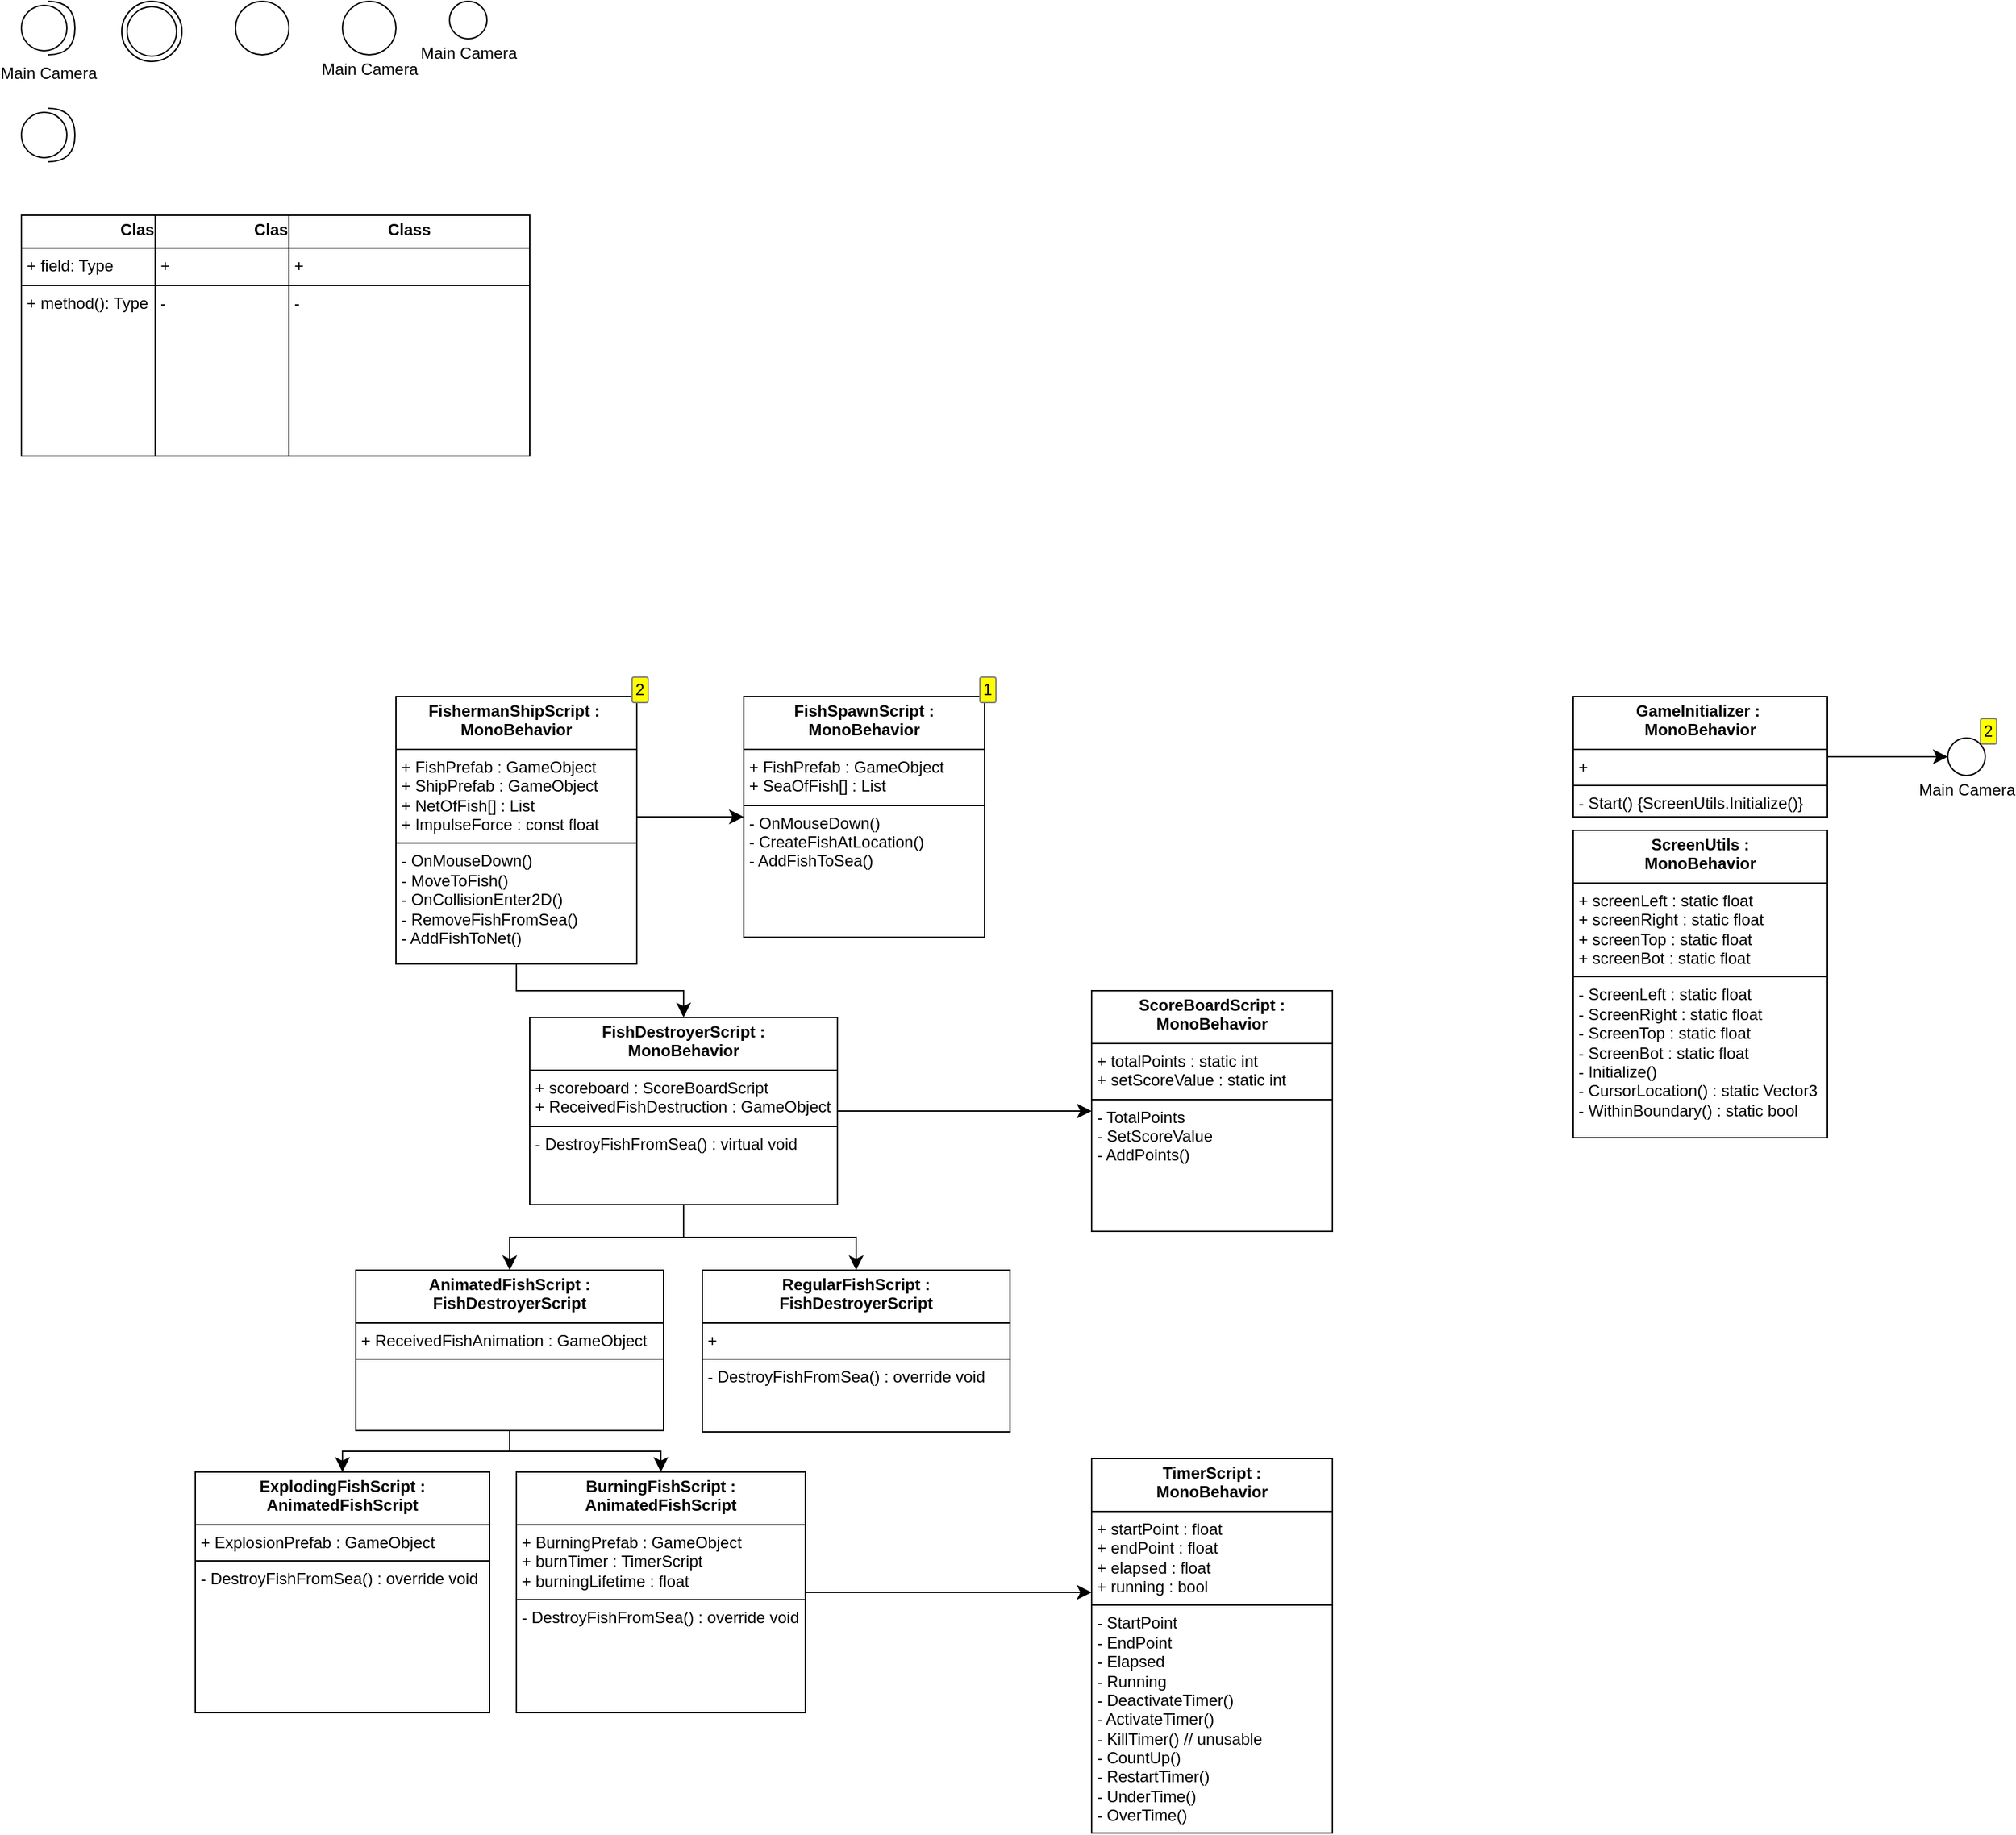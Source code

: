 <mxfile version="24.2.1" type="github" pages="2">
  <diagram id="C5RBs43oDa-KdzZeNtuy" name="Page-1">
    <mxGraphModel dx="1272" dy="1016" grid="1" gridSize="10" guides="1" tooltips="1" connect="1" arrows="1" fold="1" page="1" pageScale="1" pageWidth="827" pageHeight="1169" math="0" shadow="0">
      <root>
        <mxCell id="WIyWlLk6GJQsqaUBKTNV-0" />
        <mxCell id="WIyWlLk6GJQsqaUBKTNV-1" parent="WIyWlLk6GJQsqaUBKTNV-0" />
        <mxCell id="zj5DgvlPIWevBJ5u35A--26" value="" style="edgeStyle=elbowEdgeStyle;rounded=0;orthogonalLoop=1;jettySize=auto;elbow=vertical;html=1;strokeColor=default;align=center;verticalAlign=middle;fontFamily=Helvetica;fontSize=12;fontColor=default;labelBackgroundColor=default;startSize=8;endArrow=classic;endSize=8;" parent="WIyWlLk6GJQsqaUBKTNV-1" source="I8lv-Wd_FrDT5OXwbhbp-2" target="I8lv-Wd_FrDT5OXwbhbp-6" edge="1">
          <mxGeometry relative="1" as="geometry" />
        </mxCell>
        <mxCell id="zj5DgvlPIWevBJ5u35A--29" value="" style="edgeStyle=elbowEdgeStyle;rounded=0;orthogonalLoop=1;jettySize=auto;elbow=vertical;html=1;strokeColor=default;align=center;verticalAlign=middle;fontFamily=Helvetica;fontSize=12;fontColor=default;labelBackgroundColor=default;startSize=8;endArrow=classic;endSize=8;" parent="WIyWlLk6GJQsqaUBKTNV-1" source="I8lv-Wd_FrDT5OXwbhbp-2" target="I8lv-Wd_FrDT5OXwbhbp-7" edge="1">
          <mxGeometry relative="1" as="geometry" />
        </mxCell>
        <mxCell id="I8lv-Wd_FrDT5OXwbhbp-2" value="&lt;p style=&quot;margin:0px;margin-top:4px;text-align:center;&quot;&gt;&lt;b&gt;FishermanShipScript :&amp;nbsp;&lt;br&gt;&lt;/b&gt;&lt;b style=&quot;background-color: initial;&quot;&gt;MonoBehavior&lt;/b&gt;&lt;/p&gt;&lt;hr size=&quot;1&quot; style=&quot;border-style:solid;&quot;&gt;&lt;p style=&quot;margin:0px;margin-left:4px;&quot;&gt;&lt;span style=&quot;background-color: initial;&quot;&gt;+ FishPrefab : GameObject&lt;/span&gt;&lt;/p&gt;&lt;p style=&quot;margin:0px;margin-left:4px;&quot;&gt;&lt;span style=&quot;background-color: initial;&quot;&gt;+ ShipPrefab : GameObject&lt;/span&gt;&lt;/p&gt;&lt;p style=&quot;margin:0px;margin-left:4px;&quot;&gt;+ NetOfFish[] : List&lt;/p&gt;&lt;p style=&quot;margin:0px;margin-left:4px;&quot;&gt;+ ImpulseForce : const float&lt;/p&gt;&lt;hr size=&quot;1&quot; style=&quot;border-style:solid;&quot;&gt;&lt;p style=&quot;margin:0px;margin-left:4px;&quot;&gt;&lt;span style=&quot;background-color: initial;&quot;&gt;- OnMouseDown()&lt;/span&gt;&lt;/p&gt;&lt;p style=&quot;margin:0px;margin-left:4px;&quot;&gt;- MoveToFish()&lt;/p&gt;&lt;p style=&quot;margin:0px;margin-left:4px;&quot;&gt;- OnCollisionEnter2D()&amp;nbsp;&lt;/p&gt;&lt;p style=&quot;margin:0px;margin-left:4px;&quot;&gt;- RemoveFishFromSea()&lt;/p&gt;&lt;p style=&quot;margin:0px;margin-left:4px;&quot;&gt;- AddFishToNet()&lt;/p&gt;" style="verticalAlign=top;align=left;overflow=fill;html=1;whiteSpace=wrap;strokeColor=default;collapsible=1;enumerate=1;enumerateValue=2;" parent="WIyWlLk6GJQsqaUBKTNV-1" vertex="1">
          <mxGeometry x="320" y="560" width="180" height="200" as="geometry" />
        </mxCell>
        <mxCell id="I8lv-Wd_FrDT5OXwbhbp-6" value="&lt;p style=&quot;margin:0px;margin-top:4px;text-align:center;&quot;&gt;&lt;b&gt;FishSpawnScript :&lt;br&gt;MonoBehavior&lt;/b&gt;&lt;/p&gt;&lt;hr size=&quot;1&quot; style=&quot;border-style:solid;&quot;&gt;&lt;p style=&quot;margin:0px;margin-left:4px;&quot;&gt;&lt;span style=&quot;background-color: initial;&quot;&gt;+ FishPrefab : GameObject&lt;/span&gt;&lt;/p&gt;&lt;p style=&quot;margin:0px;margin-left:4px;&quot;&gt;+ SeaOfFish[] : List&lt;/p&gt;&lt;hr size=&quot;1&quot; style=&quot;border-style:solid;&quot;&gt;&lt;p style=&quot;margin:0px;margin-left:4px;&quot;&gt;&lt;span style=&quot;background-color: initial;&quot;&gt;- OnMouseDown()&lt;/span&gt;&lt;/p&gt;&lt;p style=&quot;margin:0px;margin-left:4px;&quot;&gt;- CreateFishAtLocation()&lt;/p&gt;&lt;p style=&quot;margin:0px;margin-left:4px;&quot;&gt;- AddFishToSea()&lt;/p&gt;" style="verticalAlign=top;align=left;overflow=fill;html=1;whiteSpace=wrap;imageAspect=1;allowArrows=1;collapsible=1;enumerate=1;" parent="WIyWlLk6GJQsqaUBKTNV-1" vertex="1">
          <mxGeometry x="580" y="560" width="180" height="180" as="geometry" />
        </mxCell>
        <mxCell id="zj5DgvlPIWevBJ5u35A--30" value="" style="edgeStyle=elbowEdgeStyle;rounded=0;orthogonalLoop=1;jettySize=auto;elbow=vertical;html=1;strokeColor=default;align=center;verticalAlign=middle;fontFamily=Helvetica;fontSize=12;fontColor=default;labelBackgroundColor=default;startSize=8;endArrow=classic;endSize=8;" parent="WIyWlLk6GJQsqaUBKTNV-1" source="I8lv-Wd_FrDT5OXwbhbp-7" target="I8lv-Wd_FrDT5OXwbhbp-13" edge="1">
          <mxGeometry relative="1" as="geometry" />
        </mxCell>
        <mxCell id="zj5DgvlPIWevBJ5u35A--34" value="" style="edgeStyle=elbowEdgeStyle;rounded=0;orthogonalLoop=1;jettySize=auto;elbow=vertical;html=1;strokeColor=default;align=center;verticalAlign=middle;fontFamily=Helvetica;fontSize=12;fontColor=default;labelBackgroundColor=default;startSize=8;endArrow=classic;endSize=8;" parent="WIyWlLk6GJQsqaUBKTNV-1" source="I8lv-Wd_FrDT5OXwbhbp-7" target="I8lv-Wd_FrDT5OXwbhbp-21" edge="1">
          <mxGeometry relative="1" as="geometry" />
        </mxCell>
        <mxCell id="zj5DgvlPIWevBJ5u35A--35" style="edgeStyle=elbowEdgeStyle;rounded=0;orthogonalLoop=1;jettySize=auto;elbow=vertical;html=1;strokeColor=default;align=center;verticalAlign=middle;fontFamily=Helvetica;fontSize=12;fontColor=default;labelBackgroundColor=default;startSize=8;endArrow=classic;endSize=8;" parent="WIyWlLk6GJQsqaUBKTNV-1" source="I8lv-Wd_FrDT5OXwbhbp-7" target="I8lv-Wd_FrDT5OXwbhbp-17" edge="1">
          <mxGeometry relative="1" as="geometry" />
        </mxCell>
        <mxCell id="I8lv-Wd_FrDT5OXwbhbp-7" value="&lt;p style=&quot;margin:0px;margin-top:4px;text-align:center;&quot;&gt;&lt;b&gt;FishDestroyerScript : &lt;br&gt;MonoBehavior&lt;/b&gt;&lt;/p&gt;&lt;hr size=&quot;1&quot; style=&quot;border-style:solid;&quot;&gt;&lt;p style=&quot;margin:0px;margin-left:4px;&quot;&gt;&lt;span style=&quot;background-color: initial;&quot;&gt;+ scoreboard : ScoreBoardScript&lt;/span&gt;&lt;br&gt;&lt;/p&gt;&lt;p style=&quot;margin:0px;margin-left:4px;&quot;&gt;+ ReceivedFishDestruction : GameObject&lt;/p&gt;&lt;hr size=&quot;1&quot; style=&quot;border-style:solid;&quot;&gt;&lt;p style=&quot;margin:0px;margin-left:4px;&quot;&gt;&lt;span style=&quot;background-color: initial;&quot;&gt;- DestroyFishFromSea() : virtual void&lt;/span&gt;&lt;br&gt;&lt;/p&gt;" style="verticalAlign=top;align=left;overflow=fill;html=1;whiteSpace=wrap;" parent="WIyWlLk6GJQsqaUBKTNV-1" vertex="1">
          <mxGeometry x="420" y="800" width="230" height="140" as="geometry" />
        </mxCell>
        <mxCell id="I8lv-Wd_FrDT5OXwbhbp-8" style="edgeStyle=none;curved=1;rounded=0;orthogonalLoop=1;jettySize=auto;html=1;exitX=0.25;exitY=0;exitDx=0;exitDy=0;fontSize=12;startSize=8;endSize=8;" parent="WIyWlLk6GJQsqaUBKTNV-1" source="I8lv-Wd_FrDT5OXwbhbp-6" target="I8lv-Wd_FrDT5OXwbhbp-6" edge="1">
          <mxGeometry relative="1" as="geometry" />
        </mxCell>
        <mxCell id="I8lv-Wd_FrDT5OXwbhbp-12" value="&lt;p style=&quot;margin:0px;margin-top:4px;text-align:center;&quot;&gt;&lt;b&gt;Class&lt;/b&gt;&lt;/p&gt;&lt;hr size=&quot;1&quot; style=&quot;border-style:solid;&quot;/&gt;&lt;p style=&quot;margin:0px;margin-left:4px;&quot;&gt;+ field: Type&lt;/p&gt;&lt;hr size=&quot;1&quot; style=&quot;border-style:solid;&quot;/&gt;&lt;p style=&quot;margin:0px;margin-left:4px;&quot;&gt;+ method(): Type&lt;/p&gt;" style="verticalAlign=top;align=left;overflow=fill;html=1;whiteSpace=wrap;" parent="WIyWlLk6GJQsqaUBKTNV-1" vertex="1">
          <mxGeometry x="40" y="200" width="180" height="180" as="geometry" />
        </mxCell>
        <mxCell id="I8lv-Wd_FrDT5OXwbhbp-13" value="&lt;p style=&quot;margin:0px;margin-top:4px;text-align:center;&quot;&gt;&lt;b&gt;ScoreBoardScript : &lt;br&gt;MonoBehavior&lt;/b&gt;&lt;/p&gt;&lt;hr size=&quot;1&quot; style=&quot;border-style:solid;&quot;&gt;&lt;p style=&quot;margin:0px;margin-left:4px;&quot;&gt;&lt;span style=&quot;background-color: initial;&quot;&gt;+ totalPoints : static int&lt;/span&gt;&lt;br&gt;&lt;/p&gt;&lt;p style=&quot;margin:0px;margin-left:4px;&quot;&gt;+ setScoreValue : static int&lt;/p&gt;&lt;hr size=&quot;1&quot; style=&quot;border-style:solid;&quot;&gt;&lt;p style=&quot;margin:0px;margin-left:4px;&quot;&gt;&lt;span style=&quot;background-color: initial;&quot;&gt;- TotalPoints&lt;/span&gt;&lt;br&gt;&lt;/p&gt;&lt;p style=&quot;margin:0px;margin-left:4px;&quot;&gt;- SetScoreValue&lt;/p&gt;&lt;p style=&quot;margin:0px;margin-left:4px;&quot;&gt;- AddPoints()&amp;nbsp;&lt;/p&gt;" style="verticalAlign=top;align=left;overflow=fill;html=1;whiteSpace=wrap;" parent="WIyWlLk6GJQsqaUBKTNV-1" vertex="1">
          <mxGeometry x="840" y="780" width="180" height="180" as="geometry" />
        </mxCell>
        <mxCell id="zj5DgvlPIWevBJ5u35A--36" value="" style="edgeStyle=elbowEdgeStyle;rounded=0;orthogonalLoop=1;jettySize=auto;elbow=vertical;html=1;strokeColor=default;align=center;verticalAlign=middle;fontFamily=Helvetica;fontSize=12;fontColor=default;labelBackgroundColor=default;startSize=8;endArrow=classic;endSize=8;" parent="WIyWlLk6GJQsqaUBKTNV-1" source="I8lv-Wd_FrDT5OXwbhbp-17" target="I8lv-Wd_FrDT5OXwbhbp-23" edge="1">
          <mxGeometry relative="1" as="geometry" />
        </mxCell>
        <mxCell id="zj5DgvlPIWevBJ5u35A--37" style="edgeStyle=elbowEdgeStyle;rounded=0;orthogonalLoop=1;jettySize=auto;elbow=vertical;html=1;strokeColor=default;align=center;verticalAlign=middle;fontFamily=Helvetica;fontSize=12;fontColor=default;labelBackgroundColor=default;startSize=8;endArrow=classic;endSize=8;" parent="WIyWlLk6GJQsqaUBKTNV-1" source="I8lv-Wd_FrDT5OXwbhbp-17" target="I8lv-Wd_FrDT5OXwbhbp-22" edge="1">
          <mxGeometry relative="1" as="geometry" />
        </mxCell>
        <mxCell id="I8lv-Wd_FrDT5OXwbhbp-17" value="&lt;p style=&quot;margin:0px;margin-top:4px;text-align:center;&quot;&gt;&lt;b&gt;AnimatedFishScript : &lt;br&gt;FishDestroyerScript&lt;/b&gt;&lt;/p&gt;&lt;hr size=&quot;1&quot; style=&quot;border-style:solid;&quot;&gt;&lt;p style=&quot;margin:0px;margin-left:4px;&quot;&gt;&lt;span style=&quot;background-color: initial;&quot;&gt;+ ReceivedFishAnimation : GameObject&lt;/span&gt;&lt;br&gt;&lt;/p&gt;&lt;hr size=&quot;1&quot; style=&quot;border-style:solid;&quot;&gt;&lt;p style=&quot;margin:0px;margin-left:4px;&quot;&gt;&lt;br&gt;&lt;/p&gt;" style="verticalAlign=top;align=left;overflow=fill;html=1;whiteSpace=wrap;" parent="WIyWlLk6GJQsqaUBKTNV-1" vertex="1">
          <mxGeometry x="290" y="989" width="230" height="120" as="geometry" />
        </mxCell>
        <mxCell id="I8lv-Wd_FrDT5OXwbhbp-21" value="&lt;p style=&quot;margin:0px;margin-top:4px;text-align:center;&quot;&gt;&lt;b&gt;RegularFishScript : &lt;br&gt;FishDestroyerScript&lt;/b&gt;&lt;/p&gt;&lt;hr size=&quot;1&quot; style=&quot;border-style:solid;&quot;&gt;&lt;p style=&quot;margin:0px;margin-left:4px;&quot;&gt;+&amp;nbsp;&lt;/p&gt;&lt;hr size=&quot;1&quot; style=&quot;border-style:solid;&quot;&gt;&lt;p style=&quot;margin:0px;margin-left:4px;&quot;&gt;- DestroyFishFromSea() : override void&lt;/p&gt;" style="verticalAlign=top;align=left;overflow=fill;html=1;whiteSpace=wrap;" parent="WIyWlLk6GJQsqaUBKTNV-1" vertex="1">
          <mxGeometry x="549" y="989" width="230" height="121" as="geometry" />
        </mxCell>
        <mxCell id="I8lv-Wd_FrDT5OXwbhbp-22" value="&lt;p style=&quot;margin:0px;margin-top:4px;text-align:center;&quot;&gt;&lt;b&gt;ExplodingFishScript : &lt;br&gt;AnimatedFishScript&lt;/b&gt;&lt;/p&gt;&lt;hr size=&quot;1&quot; style=&quot;border-style:solid;&quot;&gt;&lt;p style=&quot;margin:0px;margin-left:4px;&quot;&gt;+ ExplosionPrefab : GameObject&lt;/p&gt;&lt;hr size=&quot;1&quot; style=&quot;border-style:solid;&quot;&gt;&lt;p style=&quot;margin:0px;margin-left:4px;&quot;&gt;- DestroyFishFromSea() : override void&lt;/p&gt;" style="verticalAlign=top;align=left;overflow=fill;html=1;whiteSpace=wrap;" parent="WIyWlLk6GJQsqaUBKTNV-1" vertex="1">
          <mxGeometry x="170" y="1140" width="220" height="180" as="geometry" />
        </mxCell>
        <mxCell id="zj5DgvlPIWevBJ5u35A--32" value="" style="edgeStyle=elbowEdgeStyle;rounded=0;orthogonalLoop=1;jettySize=auto;elbow=vertical;html=1;strokeColor=default;align=center;verticalAlign=middle;fontFamily=Helvetica;fontSize=12;fontColor=default;labelBackgroundColor=default;startSize=8;endArrow=classic;endSize=8;" parent="WIyWlLk6GJQsqaUBKTNV-1" source="I8lv-Wd_FrDT5OXwbhbp-23" target="I8lv-Wd_FrDT5OXwbhbp-24" edge="1">
          <mxGeometry relative="1" as="geometry" />
        </mxCell>
        <mxCell id="I8lv-Wd_FrDT5OXwbhbp-23" value="&lt;p style=&quot;margin:0px;margin-top:4px;text-align:center;&quot;&gt;&lt;b&gt;BurningFishScript : &lt;br&gt;AnimatedFishScript&lt;/b&gt;&lt;/p&gt;&lt;hr size=&quot;1&quot; style=&quot;border-style:solid;&quot;&gt;&lt;p style=&quot;margin:0px;margin-left:4px;&quot;&gt;+ BurningPrefab : GameObject&lt;/p&gt;&lt;p style=&quot;margin:0px;margin-left:4px;&quot;&gt;+ burnTimer : TimerScript&lt;/p&gt;&lt;p style=&quot;margin:0px;margin-left:4px;&quot;&gt;+ burningLifetime : float&lt;/p&gt;&lt;hr size=&quot;1&quot; style=&quot;border-style:solid;&quot;&gt;&lt;p style=&quot;margin:0px;margin-left:4px;&quot;&gt;- DestroyFishFromSea() : override void&lt;/p&gt;" style="verticalAlign=top;align=left;overflow=fill;html=1;whiteSpace=wrap;" parent="WIyWlLk6GJQsqaUBKTNV-1" vertex="1">
          <mxGeometry x="410" y="1140" width="216" height="180" as="geometry" />
        </mxCell>
        <mxCell id="I8lv-Wd_FrDT5OXwbhbp-24" value="&lt;p style=&quot;margin:0px;margin-top:4px;text-align:center;&quot;&gt;&lt;b&gt;TimerScript : &lt;br&gt;MonoBehavior&lt;/b&gt;&lt;/p&gt;&lt;hr size=&quot;1&quot; style=&quot;border-style:solid;&quot;&gt;&lt;p style=&quot;margin:0px;margin-left:4px;&quot;&gt;+ startPoint : float&lt;/p&gt;&lt;p style=&quot;margin:0px;margin-left:4px;&quot;&gt;+ endPoint : float&lt;/p&gt;&lt;p style=&quot;margin:0px;margin-left:4px;&quot;&gt;+ elapsed : float&lt;/p&gt;&lt;p style=&quot;margin:0px;margin-left:4px;&quot;&gt;+ running : bool&lt;/p&gt;&lt;hr size=&quot;1&quot; style=&quot;border-style:solid;&quot;&gt;&lt;p style=&quot;margin:0px;margin-left:4px;&quot;&gt;- StartPoint&lt;/p&gt;&lt;p style=&quot;margin:0px;margin-left:4px;&quot;&gt;- EndPoint&lt;/p&gt;&lt;p style=&quot;margin:0px;margin-left:4px;&quot;&gt;- Elapsed&lt;/p&gt;&lt;p style=&quot;margin:0px;margin-left:4px;&quot;&gt;- Running&lt;/p&gt;&lt;p style=&quot;margin:0px;margin-left:4px;&quot;&gt;- DeactivateTimer()&lt;/p&gt;&lt;p style=&quot;margin:0px;margin-left:4px;&quot;&gt;- ActivateTimer()&lt;/p&gt;&lt;p style=&quot;margin:0px;margin-left:4px;&quot;&gt;- KillTimer() // unusable&lt;/p&gt;&lt;p style=&quot;margin:0px;margin-left:4px;&quot;&gt;- CountUp()&lt;/p&gt;&lt;p style=&quot;margin:0px;margin-left:4px;&quot;&gt;- RestartTimer()&lt;/p&gt;&lt;p style=&quot;margin:0px;margin-left:4px;&quot;&gt;- UnderTime()&lt;/p&gt;&lt;p style=&quot;margin:0px;margin-left:4px;&quot;&gt;- OverTime()&lt;/p&gt;" style="verticalAlign=top;align=left;overflow=fill;html=1;whiteSpace=wrap;" parent="WIyWlLk6GJQsqaUBKTNV-1" vertex="1">
          <mxGeometry x="840" y="1130" width="180" height="280" as="geometry" />
        </mxCell>
        <mxCell id="udu61_19KQdqJCqH36GK-27" value="" style="rounded=0;orthogonalLoop=1;jettySize=auto;html=1;fontFamily=Helvetica;fontSize=12;fontColor=default;labelBorderColor=none;labelBackgroundColor=none;startSize=8;endSize=8;orthogonal=0;edgeStyle=elbowEdgeStyle;elbow=vertical;" edge="1" parent="WIyWlLk6GJQsqaUBKTNV-1" source="1zb-dOCVbGjteGw6By8I-0" target="udu61_19KQdqJCqH36GK-26">
          <mxGeometry relative="1" as="geometry" />
        </mxCell>
        <mxCell id="1zb-dOCVbGjteGw6By8I-0" value="&lt;p style=&quot;margin:0px;margin-top:4px;text-align:center;&quot;&gt;&lt;b&gt;GameInitializer :&amp;nbsp;&lt;br&gt;MonoBehavior&lt;/b&gt;&lt;/p&gt;&lt;hr size=&quot;1&quot; style=&quot;border-style:solid;&quot;&gt;&lt;p style=&quot;margin:0px;margin-left:4px;&quot;&gt;+&amp;nbsp;&lt;/p&gt;&lt;hr size=&quot;1&quot; style=&quot;border-style:solid;&quot;&gt;&lt;p style=&quot;margin:0px;margin-left:4px;&quot;&gt;- Start() {ScreenUtils.Initialize()}&lt;/p&gt;" style="verticalAlign=top;align=left;overflow=fill;html=1;whiteSpace=wrap;" vertex="1" parent="WIyWlLk6GJQsqaUBKTNV-1">
          <mxGeometry x="1200" y="560" width="190" height="90" as="geometry" />
        </mxCell>
        <mxCell id="1zb-dOCVbGjteGw6By8I-1" value="&lt;p style=&quot;margin:0px;margin-top:4px;text-align:center;&quot;&gt;&lt;b&gt;ScreenUtils : &lt;br&gt;MonoBehavior&lt;/b&gt;&lt;/p&gt;&lt;hr size=&quot;1&quot; style=&quot;border-style:solid;&quot;&gt;&lt;p style=&quot;margin:0px;margin-left:4px;&quot;&gt;+ screenLeft : static float&lt;/p&gt;&lt;p style=&quot;margin:0px;margin-left:4px;&quot;&gt;+ screenRight : static float&lt;/p&gt;&lt;p style=&quot;margin:0px;margin-left:4px;&quot;&gt;+ screenTop : static float&lt;/p&gt;&lt;p style=&quot;margin:0px;margin-left:4px;&quot;&gt;+ screenBot : static float&lt;/p&gt;&lt;hr size=&quot;1&quot; style=&quot;border-style:solid;&quot;&gt;&lt;p style=&quot;margin:0px;margin-left:4px;&quot;&gt;- ScreenLeft : static float&lt;/p&gt;&lt;p style=&quot;margin:0px;margin-left:4px;&quot;&gt;- ScreenRight : static float&lt;/p&gt;&lt;p style=&quot;margin:0px;margin-left:4px;&quot;&gt;- ScreenTop : static float&lt;/p&gt;&lt;p style=&quot;margin:0px;margin-left:4px;&quot;&gt;- ScreenBot : static float&lt;/p&gt;&lt;p style=&quot;margin:0px;margin-left:4px;&quot;&gt;- Initialize()&lt;/p&gt;&lt;p style=&quot;margin:0px;margin-left:4px;&quot;&gt;- CursorLocation() : static Vector3&lt;/p&gt;&lt;p style=&quot;margin:0px;margin-left:4px;&quot;&gt;- WithinBoundary() : static bool&lt;/p&gt;" style="verticalAlign=top;align=left;overflow=fill;html=1;whiteSpace=wrap;" vertex="1" parent="WIyWlLk6GJQsqaUBKTNV-1">
          <mxGeometry x="1200" y="660" width="190" height="230" as="geometry" />
        </mxCell>
        <mxCell id="1zb-dOCVbGjteGw6By8I-6" value="" style="ellipse;whiteSpace=wrap;html=1;align=center;aspect=fixed;fillColor=none;strokeColor=none;resizable=0;perimeter=centerPerimeter;rotatable=0;allowArrows=0;points=[];outlineConnect=1;" vertex="1" parent="WIyWlLk6GJQsqaUBKTNV-1">
          <mxGeometry x="710" y="660" width="10" height="10" as="geometry" />
        </mxCell>
        <mxCell id="1zb-dOCVbGjteGw6By8I-18" value="" style="shape=providedRequiredInterface;html=1;verticalLabelPosition=bottom;sketch=0;" vertex="1" parent="WIyWlLk6GJQsqaUBKTNV-1">
          <mxGeometry x="40" y="120" width="40" height="40" as="geometry" />
        </mxCell>
        <mxCell id="1zb-dOCVbGjteGw6By8I-19" value="Main Camera" style="shape=providedRequiredInterface;html=1;verticalLabelPosition=bottom;sketch=0;verticalAlign=top;" vertex="1" parent="WIyWlLk6GJQsqaUBKTNV-1">
          <mxGeometry x="40" y="40" width="40" height="40" as="geometry" />
        </mxCell>
        <mxCell id="udu61_19KQdqJCqH36GK-5" value="&lt;p style=&quot;margin:0px;margin-top:4px;text-align:center;&quot;&gt;&lt;b&gt;Class&lt;/b&gt;&lt;/p&gt;&lt;hr size=&quot;1&quot; style=&quot;border-style:solid;&quot;&gt;&lt;p style=&quot;margin:0px;margin-left:4px;&quot;&gt;+&amp;nbsp;&lt;/p&gt;&lt;hr size=&quot;1&quot; style=&quot;border-style:solid;&quot;&gt;&lt;p style=&quot;margin:0px;margin-left:4px;&quot;&gt;-&amp;nbsp;&lt;/p&gt;" style="verticalAlign=top;align=left;overflow=fill;html=1;whiteSpace=wrap;" vertex="1" parent="WIyWlLk6GJQsqaUBKTNV-1">
          <mxGeometry x="140" y="200" width="180" height="180" as="geometry" />
        </mxCell>
        <mxCell id="udu61_19KQdqJCqH36GK-6" value="&lt;p style=&quot;margin:0px;margin-top:4px;text-align:center;&quot;&gt;&lt;b&gt;Class&lt;/b&gt;&lt;/p&gt;&lt;hr size=&quot;1&quot; style=&quot;border-style:solid;&quot;&gt;&lt;p style=&quot;margin:0px;margin-left:4px;&quot;&gt;+&amp;nbsp;&lt;/p&gt;&lt;hr size=&quot;1&quot; style=&quot;border-style:solid;&quot;&gt;&lt;p style=&quot;margin:0px;margin-left:4px;&quot;&gt;-&amp;nbsp;&lt;/p&gt;" style="verticalAlign=top;align=left;overflow=fill;html=1;whiteSpace=wrap;collapsible=1;" vertex="1" parent="WIyWlLk6GJQsqaUBKTNV-1">
          <mxGeometry x="240" y="200" width="180" height="180" as="geometry">
            <mxRectangle x="720" y="360" width="70" height="90" as="alternateBounds" />
          </mxGeometry>
        </mxCell>
        <mxCell id="udu61_19KQdqJCqH36GK-7" value="" style="ellipse;html=1;shape=endState;align=left;verticalAlign=top;fontFamily=Helvetica;fontSize=12;strokeColor=default;fillColor=none;" vertex="1" parent="WIyWlLk6GJQsqaUBKTNV-1">
          <mxGeometry x="115" y="40" width="45" height="45" as="geometry" />
        </mxCell>
        <mxCell id="udu61_19KQdqJCqH36GK-12" value="" style="ellipse;whiteSpace=wrap;html=1;aspect=fixed;strokeColor=default;align=left;verticalAlign=top;fontFamily=Helvetica;fontSize=12;fontColor=default;fillColor=default;" vertex="1" parent="WIyWlLk6GJQsqaUBKTNV-1">
          <mxGeometry x="200" y="40" width="40" height="40" as="geometry" />
        </mxCell>
        <mxCell id="udu61_19KQdqJCqH36GK-19" value="Main Camera" style="ellipse;strokeColor=default;align=center;verticalAlign=bottom;fontFamily=Helvetica;fontSize=12;fontColor=default;fillColor=none;html=1;labelBorderColor=none;labelBackgroundColor=none;noLabel=0;collapsible=0;backgroundOutline=0;movableLabel=1;aspect=fixed;enumerate=0;" vertex="1" parent="WIyWlLk6GJQsqaUBKTNV-1">
          <mxGeometry x="280" y="40" width="40" height="40" as="geometry">
            <mxPoint y="20" as="offset" />
          </mxGeometry>
        </mxCell>
        <mxCell id="udu61_19KQdqJCqH36GK-24" value="Main Camera" style="ellipse;strokeColor=default;align=center;verticalAlign=bottom;fontFamily=Helvetica;fontSize=12;fontColor=default;fillColor=none;html=1;labelBorderColor=none;labelBackgroundColor=none;noLabel=0;collapsible=0;backgroundOutline=0;movableLabel=1;aspect=fixed;enumerate=0;" vertex="1" parent="WIyWlLk6GJQsqaUBKTNV-1">
          <mxGeometry x="360" y="40" width="28" height="28" as="geometry">
            <mxPoint y="20" as="offset" />
          </mxGeometry>
        </mxCell>
        <mxCell id="udu61_19KQdqJCqH36GK-26" value="Main Camera" style="ellipse;strokeColor=default;align=center;verticalAlign=bottom;fontFamily=Helvetica;fontSize=12;fontColor=default;fillColor=none;html=1;labelBorderColor=none;labelBackgroundColor=none;noLabel=0;collapsible=0;backgroundOutline=0;movableLabel=1;aspect=fixed;enumerate=1;" vertex="1" parent="WIyWlLk6GJQsqaUBKTNV-1">
          <mxGeometry x="1480" y="591" width="28" height="28" as="geometry">
            <mxPoint y="20" as="offset" />
          </mxGeometry>
        </mxCell>
      </root>
    </mxGraphModel>
  </diagram>
  <diagram name="Copy of Page-1" id="zsO9EzeKHS6V_DHpjXSN">
    <mxGraphModel dx="834" dy="864" grid="1" gridSize="10" guides="1" tooltips="1" connect="1" arrows="1" fold="1" page="1" pageScale="1" pageWidth="827" pageHeight="1169" math="0" shadow="0">
      <root>
        <mxCell id="f70vmhPMP1x61ZMPHDHI-0" />
        <mxCell id="f70vmhPMP1x61ZMPHDHI-1" parent="f70vmhPMP1x61ZMPHDHI-0" />
        <mxCell id="f70vmhPMP1x61ZMPHDHI-2" value="Person" style="swimlane;fontStyle=2;align=center;verticalAlign=top;childLayout=stackLayout;horizontal=1;startSize=26;horizontalStack=0;resizeParent=1;resizeLast=0;collapsible=1;marginBottom=0;rounded=0;shadow=0;strokeWidth=1;" vertex="1" parent="f70vmhPMP1x61ZMPHDHI-1">
          <mxGeometry x="220" y="120" width="160" height="138" as="geometry">
            <mxRectangle x="220" y="120" width="160" height="26" as="alternateBounds" />
          </mxGeometry>
        </mxCell>
        <mxCell id="f70vmhPMP1x61ZMPHDHI-3" value="Name" style="text;align=left;verticalAlign=top;spacingLeft=4;spacingRight=4;overflow=hidden;rotatable=0;points=[[0,0.5],[1,0.5]];portConstraint=eastwest;" vertex="1" parent="f70vmhPMP1x61ZMPHDHI-2">
          <mxGeometry y="26" width="160" height="26" as="geometry" />
        </mxCell>
        <mxCell id="f70vmhPMP1x61ZMPHDHI-4" value="Phone Number" style="text;align=left;verticalAlign=top;spacingLeft=4;spacingRight=4;overflow=hidden;rotatable=0;points=[[0,0.5],[1,0.5]];portConstraint=eastwest;rounded=0;shadow=0;html=0;" vertex="1" parent="f70vmhPMP1x61ZMPHDHI-2">
          <mxGeometry y="52" width="160" height="26" as="geometry" />
        </mxCell>
        <mxCell id="f70vmhPMP1x61ZMPHDHI-5" value="Email Address" style="text;align=left;verticalAlign=top;spacingLeft=4;spacingRight=4;overflow=hidden;rotatable=0;points=[[0,0.5],[1,0.5]];portConstraint=eastwest;rounded=0;shadow=0;html=0;" vertex="1" parent="f70vmhPMP1x61ZMPHDHI-2">
          <mxGeometry y="78" width="160" height="26" as="geometry" />
        </mxCell>
        <mxCell id="f70vmhPMP1x61ZMPHDHI-6" value="" style="line;html=1;strokeWidth=1;align=left;verticalAlign=middle;spacingTop=-1;spacingLeft=3;spacingRight=3;rotatable=0;labelPosition=right;points=[];portConstraint=eastwest;" vertex="1" parent="f70vmhPMP1x61ZMPHDHI-2">
          <mxGeometry y="104" width="160" height="8" as="geometry" />
        </mxCell>
        <mxCell id="f70vmhPMP1x61ZMPHDHI-7" value="Purchase Parking Pass" style="text;align=left;verticalAlign=top;spacingLeft=4;spacingRight=4;overflow=hidden;rotatable=0;points=[[0,0.5],[1,0.5]];portConstraint=eastwest;" vertex="1" parent="f70vmhPMP1x61ZMPHDHI-2">
          <mxGeometry y="112" width="160" height="26" as="geometry" />
        </mxCell>
        <mxCell id="f70vmhPMP1x61ZMPHDHI-8" value="Student" style="swimlane;fontStyle=0;align=center;verticalAlign=top;childLayout=stackLayout;horizontal=1;startSize=26;horizontalStack=0;resizeParent=1;resizeLast=0;collapsible=1;marginBottom=0;rounded=0;shadow=0;strokeWidth=1;" vertex="1" parent="f70vmhPMP1x61ZMPHDHI-1">
          <mxGeometry x="120" y="360" width="160" height="138" as="geometry">
            <mxRectangle x="130" y="380" width="160" height="26" as="alternateBounds" />
          </mxGeometry>
        </mxCell>
        <mxCell id="f70vmhPMP1x61ZMPHDHI-9" value="Student Number" style="text;align=left;verticalAlign=top;spacingLeft=4;spacingRight=4;overflow=hidden;rotatable=0;points=[[0,0.5],[1,0.5]];portConstraint=eastwest;" vertex="1" parent="f70vmhPMP1x61ZMPHDHI-8">
          <mxGeometry y="26" width="160" height="26" as="geometry" />
        </mxCell>
        <mxCell id="f70vmhPMP1x61ZMPHDHI-10" value="Average Mark" style="text;align=left;verticalAlign=top;spacingLeft=4;spacingRight=4;overflow=hidden;rotatable=0;points=[[0,0.5],[1,0.5]];portConstraint=eastwest;rounded=0;shadow=0;html=0;" vertex="1" parent="f70vmhPMP1x61ZMPHDHI-8">
          <mxGeometry y="52" width="160" height="26" as="geometry" />
        </mxCell>
        <mxCell id="f70vmhPMP1x61ZMPHDHI-11" value="" style="line;html=1;strokeWidth=1;align=left;verticalAlign=middle;spacingTop=-1;spacingLeft=3;spacingRight=3;rotatable=0;labelPosition=right;points=[];portConstraint=eastwest;" vertex="1" parent="f70vmhPMP1x61ZMPHDHI-8">
          <mxGeometry y="78" width="160" height="8" as="geometry" />
        </mxCell>
        <mxCell id="f70vmhPMP1x61ZMPHDHI-12" value="Is Eligible To Enroll" style="text;align=left;verticalAlign=top;spacingLeft=4;spacingRight=4;overflow=hidden;rotatable=0;points=[[0,0.5],[1,0.5]];portConstraint=eastwest;fontStyle=4" vertex="1" parent="f70vmhPMP1x61ZMPHDHI-8">
          <mxGeometry y="86" width="160" height="26" as="geometry" />
        </mxCell>
        <mxCell id="f70vmhPMP1x61ZMPHDHI-13" value="Get Seminars Taken" style="text;align=left;verticalAlign=top;spacingLeft=4;spacingRight=4;overflow=hidden;rotatable=0;points=[[0,0.5],[1,0.5]];portConstraint=eastwest;" vertex="1" parent="f70vmhPMP1x61ZMPHDHI-8">
          <mxGeometry y="112" width="160" height="26" as="geometry" />
        </mxCell>
        <mxCell id="f70vmhPMP1x61ZMPHDHI-14" value="" style="endArrow=block;endSize=10;endFill=0;shadow=0;strokeWidth=1;rounded=0;curved=0;edgeStyle=elbowEdgeStyle;elbow=vertical;" edge="1" parent="f70vmhPMP1x61ZMPHDHI-1" source="f70vmhPMP1x61ZMPHDHI-8" target="f70vmhPMP1x61ZMPHDHI-2">
          <mxGeometry width="160" relative="1" as="geometry">
            <mxPoint x="200" y="203" as="sourcePoint" />
            <mxPoint x="200" y="203" as="targetPoint" />
          </mxGeometry>
        </mxCell>
        <mxCell id="f70vmhPMP1x61ZMPHDHI-15" value="Professor" style="swimlane;fontStyle=0;align=center;verticalAlign=top;childLayout=stackLayout;horizontal=1;startSize=26;horizontalStack=0;resizeParent=1;resizeLast=0;collapsible=1;marginBottom=0;rounded=0;shadow=0;strokeWidth=1;" vertex="1" parent="f70vmhPMP1x61ZMPHDHI-1">
          <mxGeometry x="330" y="360" width="160" height="70" as="geometry">
            <mxRectangle x="340" y="380" width="170" height="26" as="alternateBounds" />
          </mxGeometry>
        </mxCell>
        <mxCell id="f70vmhPMP1x61ZMPHDHI-16" value="Salary" style="text;align=left;verticalAlign=top;spacingLeft=4;spacingRight=4;overflow=hidden;rotatable=0;points=[[0,0.5],[1,0.5]];portConstraint=eastwest;" vertex="1" parent="f70vmhPMP1x61ZMPHDHI-15">
          <mxGeometry y="26" width="160" height="26" as="geometry" />
        </mxCell>
        <mxCell id="f70vmhPMP1x61ZMPHDHI-17" value="" style="line;html=1;strokeWidth=1;align=left;verticalAlign=middle;spacingTop=-1;spacingLeft=3;spacingRight=3;rotatable=0;labelPosition=right;points=[];portConstraint=eastwest;" vertex="1" parent="f70vmhPMP1x61ZMPHDHI-15">
          <mxGeometry y="52" width="160" height="8" as="geometry" />
        </mxCell>
        <mxCell id="f70vmhPMP1x61ZMPHDHI-18" value="" style="endArrow=block;endSize=10;endFill=0;shadow=0;strokeWidth=1;rounded=0;curved=0;edgeStyle=elbowEdgeStyle;elbow=vertical;" edge="1" parent="f70vmhPMP1x61ZMPHDHI-1" source="f70vmhPMP1x61ZMPHDHI-15" target="f70vmhPMP1x61ZMPHDHI-2">
          <mxGeometry width="160" relative="1" as="geometry">
            <mxPoint x="210" y="373" as="sourcePoint" />
            <mxPoint x="310" y="271" as="targetPoint" />
          </mxGeometry>
        </mxCell>
        <mxCell id="f70vmhPMP1x61ZMPHDHI-19" value="Address" style="swimlane;fontStyle=0;align=center;verticalAlign=top;childLayout=stackLayout;horizontal=1;startSize=26;horizontalStack=0;resizeParent=1;resizeLast=0;collapsible=1;marginBottom=0;rounded=0;shadow=0;strokeWidth=1;" vertex="1" parent="f70vmhPMP1x61ZMPHDHI-1">
          <mxGeometry x="508" y="120" width="160" height="216" as="geometry">
            <mxRectangle x="550" y="140" width="160" height="26" as="alternateBounds" />
          </mxGeometry>
        </mxCell>
        <mxCell id="f70vmhPMP1x61ZMPHDHI-20" value="Street" style="text;align=left;verticalAlign=top;spacingLeft=4;spacingRight=4;overflow=hidden;rotatable=0;points=[[0,0.5],[1,0.5]];portConstraint=eastwest;" vertex="1" parent="f70vmhPMP1x61ZMPHDHI-19">
          <mxGeometry y="26" width="160" height="26" as="geometry" />
        </mxCell>
        <mxCell id="f70vmhPMP1x61ZMPHDHI-21" value="City" style="text;align=left;verticalAlign=top;spacingLeft=4;spacingRight=4;overflow=hidden;rotatable=0;points=[[0,0.5],[1,0.5]];portConstraint=eastwest;rounded=0;shadow=0;html=0;" vertex="1" parent="f70vmhPMP1x61ZMPHDHI-19">
          <mxGeometry y="52" width="160" height="26" as="geometry" />
        </mxCell>
        <mxCell id="f70vmhPMP1x61ZMPHDHI-22" value="State" style="text;align=left;verticalAlign=top;spacingLeft=4;spacingRight=4;overflow=hidden;rotatable=0;points=[[0,0.5],[1,0.5]];portConstraint=eastwest;rounded=0;shadow=0;html=0;" vertex="1" parent="f70vmhPMP1x61ZMPHDHI-19">
          <mxGeometry y="78" width="160" height="26" as="geometry" />
        </mxCell>
        <mxCell id="f70vmhPMP1x61ZMPHDHI-23" value="Postal Code" style="text;align=left;verticalAlign=top;spacingLeft=4;spacingRight=4;overflow=hidden;rotatable=0;points=[[0,0.5],[1,0.5]];portConstraint=eastwest;rounded=0;shadow=0;html=0;" vertex="1" parent="f70vmhPMP1x61ZMPHDHI-19">
          <mxGeometry y="104" width="160" height="26" as="geometry" />
        </mxCell>
        <mxCell id="f70vmhPMP1x61ZMPHDHI-24" value="Country" style="text;align=left;verticalAlign=top;spacingLeft=4;spacingRight=4;overflow=hidden;rotatable=0;points=[[0,0.5],[1,0.5]];portConstraint=eastwest;rounded=0;shadow=0;html=0;" vertex="1" parent="f70vmhPMP1x61ZMPHDHI-19">
          <mxGeometry y="130" width="160" height="26" as="geometry" />
        </mxCell>
        <mxCell id="f70vmhPMP1x61ZMPHDHI-25" value="" style="line;html=1;strokeWidth=1;align=left;verticalAlign=middle;spacingTop=-1;spacingLeft=3;spacingRight=3;rotatable=0;labelPosition=right;points=[];portConstraint=eastwest;" vertex="1" parent="f70vmhPMP1x61ZMPHDHI-19">
          <mxGeometry y="156" width="160" height="8" as="geometry" />
        </mxCell>
        <mxCell id="f70vmhPMP1x61ZMPHDHI-26" value="Validate" style="text;align=left;verticalAlign=top;spacingLeft=4;spacingRight=4;overflow=hidden;rotatable=0;points=[[0,0.5],[1,0.5]];portConstraint=eastwest;" vertex="1" parent="f70vmhPMP1x61ZMPHDHI-19">
          <mxGeometry y="164" width="160" height="26" as="geometry" />
        </mxCell>
        <mxCell id="f70vmhPMP1x61ZMPHDHI-27" value="Output As Label" style="text;align=left;verticalAlign=top;spacingLeft=4;spacingRight=4;overflow=hidden;rotatable=0;points=[[0,0.5],[1,0.5]];portConstraint=eastwest;" vertex="1" parent="f70vmhPMP1x61ZMPHDHI-19">
          <mxGeometry y="190" width="160" height="26" as="geometry" />
        </mxCell>
        <mxCell id="f70vmhPMP1x61ZMPHDHI-28" value="" style="endArrow=open;shadow=0;strokeWidth=1;rounded=0;curved=0;endFill=1;edgeStyle=elbowEdgeStyle;elbow=vertical;" edge="1" parent="f70vmhPMP1x61ZMPHDHI-1" source="f70vmhPMP1x61ZMPHDHI-2" target="f70vmhPMP1x61ZMPHDHI-19">
          <mxGeometry x="0.5" y="41" relative="1" as="geometry">
            <mxPoint x="380" y="192" as="sourcePoint" />
            <mxPoint x="540" y="192" as="targetPoint" />
            <mxPoint x="-40" y="32" as="offset" />
          </mxGeometry>
        </mxCell>
        <mxCell id="f70vmhPMP1x61ZMPHDHI-29" value="0..1" style="resizable=0;align=left;verticalAlign=bottom;labelBackgroundColor=none;fontSize=12;" connectable="0" vertex="1" parent="f70vmhPMP1x61ZMPHDHI-28">
          <mxGeometry x="-1" relative="1" as="geometry">
            <mxPoint y="4" as="offset" />
          </mxGeometry>
        </mxCell>
        <mxCell id="f70vmhPMP1x61ZMPHDHI-30" value="1" style="resizable=0;align=right;verticalAlign=bottom;labelBackgroundColor=none;fontSize=12;" connectable="0" vertex="1" parent="f70vmhPMP1x61ZMPHDHI-28">
          <mxGeometry x="1" relative="1" as="geometry">
            <mxPoint x="-7" y="4" as="offset" />
          </mxGeometry>
        </mxCell>
        <mxCell id="f70vmhPMP1x61ZMPHDHI-31" value="lives at" style="text;html=1;resizable=0;points=[];;align=center;verticalAlign=middle;labelBackgroundColor=none;rounded=0;shadow=0;strokeWidth=1;fontSize=12;" vertex="1" connectable="0" parent="f70vmhPMP1x61ZMPHDHI-28">
          <mxGeometry x="0.5" y="49" relative="1" as="geometry">
            <mxPoint x="-38" y="40" as="offset" />
          </mxGeometry>
        </mxCell>
        <mxCell id="f70vmhPMP1x61ZMPHDHI-32" value="" style="edgeStyle=elbowEdgeStyle;rounded=0;orthogonalLoop=1;jettySize=auto;elbow=vertical;html=1;strokeColor=default;align=center;verticalAlign=middle;fontFamily=Helvetica;fontSize=12;fontColor=default;labelBackgroundColor=default;startSize=8;endArrow=classic;endSize=8;" edge="1" parent="f70vmhPMP1x61ZMPHDHI-1" source="f70vmhPMP1x61ZMPHDHI-34" target="f70vmhPMP1x61ZMPHDHI-35">
          <mxGeometry relative="1" as="geometry" />
        </mxCell>
        <mxCell id="f70vmhPMP1x61ZMPHDHI-33" value="" style="edgeStyle=elbowEdgeStyle;rounded=0;orthogonalLoop=1;jettySize=auto;elbow=vertical;html=1;strokeColor=default;align=center;verticalAlign=middle;fontFamily=Helvetica;fontSize=12;fontColor=default;labelBackgroundColor=default;startSize=8;endArrow=classic;endSize=8;" edge="1" parent="f70vmhPMP1x61ZMPHDHI-1" source="f70vmhPMP1x61ZMPHDHI-34" target="f70vmhPMP1x61ZMPHDHI-39">
          <mxGeometry relative="1" as="geometry" />
        </mxCell>
        <mxCell id="f70vmhPMP1x61ZMPHDHI-34" value="&lt;p style=&quot;margin:0px;margin-top:4px;text-align:center;&quot;&gt;&lt;b&gt;FishermanShipScript :&amp;nbsp;&lt;br&gt;&lt;/b&gt;&lt;b style=&quot;background-color: initial;&quot;&gt;MonoBehavior&lt;/b&gt;&lt;/p&gt;&lt;hr size=&quot;1&quot; style=&quot;border-style:solid;&quot;&gt;&lt;p style=&quot;margin:0px;margin-left:4px;&quot;&gt;&lt;span style=&quot;background-color: initial;&quot;&gt;+ FishPrefab : GameObject&lt;/span&gt;&lt;/p&gt;&lt;p style=&quot;margin:0px;margin-left:4px;&quot;&gt;&lt;span style=&quot;background-color: initial;&quot;&gt;+ ShipPrefab : GameObject&lt;/span&gt;&lt;/p&gt;&lt;p style=&quot;margin:0px;margin-left:4px;&quot;&gt;+ NetOfFish[] : List&lt;/p&gt;&lt;p style=&quot;margin:0px;margin-left:4px;&quot;&gt;+ ImpulseForce : const float&lt;/p&gt;&lt;hr size=&quot;1&quot; style=&quot;border-style:solid;&quot;&gt;&lt;p style=&quot;margin:0px;margin-left:4px;&quot;&gt;&lt;span style=&quot;background-color: initial;&quot;&gt;- OnMouseDown()&lt;/span&gt;&lt;/p&gt;&lt;p style=&quot;margin:0px;margin-left:4px;&quot;&gt;- MoveToFish()&lt;/p&gt;&lt;p style=&quot;margin:0px;margin-left:4px;&quot;&gt;- OnCollisionEnter2D()&amp;nbsp;&lt;/p&gt;&lt;p style=&quot;margin:0px;margin-left:4px;&quot;&gt;- RemoveFishFromSea()&lt;/p&gt;&lt;p style=&quot;margin:0px;margin-left:4px;&quot;&gt;- AddFishToNet()&lt;/p&gt;" style="verticalAlign=top;align=left;overflow=fill;html=1;whiteSpace=wrap;strokeColor=default;" vertex="1" parent="f70vmhPMP1x61ZMPHDHI-1">
          <mxGeometry x="160" y="560" width="180" height="200" as="geometry" />
        </mxCell>
        <mxCell id="f70vmhPMP1x61ZMPHDHI-35" value="&lt;p style=&quot;margin:0px;margin-top:4px;text-align:center;&quot;&gt;&lt;b&gt;FishSpawnScript :&lt;br&gt;MonoBehavior&lt;/b&gt;&lt;/p&gt;&lt;hr size=&quot;1&quot; style=&quot;border-style:solid;&quot;&gt;&lt;p style=&quot;margin:0px;margin-left:4px;&quot;&gt;&lt;span style=&quot;background-color: initial;&quot;&gt;+ FishPrefab : GameObject&lt;/span&gt;&lt;/p&gt;&lt;p style=&quot;margin:0px;margin-left:4px;&quot;&gt;+ SeaOfFish[] : List&lt;/p&gt;&lt;hr size=&quot;1&quot; style=&quot;border-style:solid;&quot;&gt;&lt;p style=&quot;margin:0px;margin-left:4px;&quot;&gt;&lt;span style=&quot;background-color: initial;&quot;&gt;- OnMouseDown()&lt;/span&gt;&lt;/p&gt;&lt;p style=&quot;margin:0px;margin-left:4px;&quot;&gt;- CreateFishAtLocation()&lt;/p&gt;&lt;p style=&quot;margin:0px;margin-left:4px;&quot;&gt;- AddFishToSea()&lt;/p&gt;" style="verticalAlign=top;align=left;overflow=fill;html=1;whiteSpace=wrap;imageAspect=1;allowArrows=1;" vertex="1" parent="f70vmhPMP1x61ZMPHDHI-1">
          <mxGeometry x="414" y="560" width="180" height="180" as="geometry" />
        </mxCell>
        <mxCell id="f70vmhPMP1x61ZMPHDHI-36" value="" style="edgeStyle=elbowEdgeStyle;rounded=0;orthogonalLoop=1;jettySize=auto;elbow=vertical;html=1;strokeColor=default;align=center;verticalAlign=middle;fontFamily=Helvetica;fontSize=12;fontColor=default;labelBackgroundColor=default;startSize=8;endArrow=classic;endSize=8;" edge="1" parent="f70vmhPMP1x61ZMPHDHI-1" source="f70vmhPMP1x61ZMPHDHI-39" target="f70vmhPMP1x61ZMPHDHI-42">
          <mxGeometry relative="1" as="geometry" />
        </mxCell>
        <mxCell id="f70vmhPMP1x61ZMPHDHI-37" value="" style="edgeStyle=elbowEdgeStyle;rounded=0;orthogonalLoop=1;jettySize=auto;elbow=vertical;html=1;strokeColor=default;align=center;verticalAlign=middle;fontFamily=Helvetica;fontSize=12;fontColor=default;labelBackgroundColor=default;startSize=8;endArrow=classic;endSize=8;" edge="1" parent="f70vmhPMP1x61ZMPHDHI-1" source="f70vmhPMP1x61ZMPHDHI-39" target="f70vmhPMP1x61ZMPHDHI-46">
          <mxGeometry relative="1" as="geometry" />
        </mxCell>
        <mxCell id="f70vmhPMP1x61ZMPHDHI-38" style="edgeStyle=elbowEdgeStyle;rounded=0;orthogonalLoop=1;jettySize=auto;elbow=vertical;html=1;strokeColor=default;align=center;verticalAlign=middle;fontFamily=Helvetica;fontSize=12;fontColor=default;labelBackgroundColor=default;startSize=8;endArrow=classic;endSize=8;" edge="1" parent="f70vmhPMP1x61ZMPHDHI-1" source="f70vmhPMP1x61ZMPHDHI-39" target="f70vmhPMP1x61ZMPHDHI-45">
          <mxGeometry relative="1" as="geometry" />
        </mxCell>
        <mxCell id="f70vmhPMP1x61ZMPHDHI-39" value="&lt;p style=&quot;margin:0px;margin-top:4px;text-align:center;&quot;&gt;&lt;b&gt;FishDestroyerScript : &lt;br&gt;MonoBehavior&lt;/b&gt;&lt;/p&gt;&lt;hr size=&quot;1&quot; style=&quot;border-style:solid;&quot;&gt;&lt;p style=&quot;margin:0px;margin-left:4px;&quot;&gt;&lt;span style=&quot;background-color: initial;&quot;&gt;+ scoreboard : ScoreBoardScript&lt;/span&gt;&lt;br&gt;&lt;/p&gt;&lt;p style=&quot;margin:0px;margin-left:4px;&quot;&gt;+ ReceivedFishDestruction : GameObject&lt;/p&gt;&lt;hr size=&quot;1&quot; style=&quot;border-style:solid;&quot;&gt;&lt;p style=&quot;margin:0px;margin-left:4px;&quot;&gt;&lt;span style=&quot;background-color: initial;&quot;&gt;- DestroyFishFromSea() : virtual void&lt;/span&gt;&lt;br&gt;&lt;/p&gt;" style="verticalAlign=top;align=left;overflow=fill;html=1;whiteSpace=wrap;" vertex="1" parent="f70vmhPMP1x61ZMPHDHI-1">
          <mxGeometry x="260" y="800" width="230" height="140" as="geometry" />
        </mxCell>
        <mxCell id="f70vmhPMP1x61ZMPHDHI-40" style="edgeStyle=none;curved=1;rounded=0;orthogonalLoop=1;jettySize=auto;html=1;exitX=0.25;exitY=0;exitDx=0;exitDy=0;fontSize=12;startSize=8;endSize=8;" edge="1" parent="f70vmhPMP1x61ZMPHDHI-1" source="f70vmhPMP1x61ZMPHDHI-35" target="f70vmhPMP1x61ZMPHDHI-35">
          <mxGeometry relative="1" as="geometry" />
        </mxCell>
        <mxCell id="f70vmhPMP1x61ZMPHDHI-41" value="&lt;p style=&quot;margin:0px;margin-top:4px;text-align:center;&quot;&gt;&lt;b&gt;Class&lt;/b&gt;&lt;/p&gt;&lt;hr size=&quot;1&quot; style=&quot;border-style:solid;&quot;/&gt;&lt;p style=&quot;margin:0px;margin-left:4px;&quot;&gt;+ field: Type&lt;/p&gt;&lt;hr size=&quot;1&quot; style=&quot;border-style:solid;&quot;/&gt;&lt;p style=&quot;margin:0px;margin-left:4px;&quot;&gt;+ method(): Type&lt;/p&gt;" style="verticalAlign=top;align=left;overflow=fill;html=1;whiteSpace=wrap;" vertex="1" parent="f70vmhPMP1x61ZMPHDHI-1">
          <mxGeometry x="520" y="360" width="180" height="180" as="geometry" />
        </mxCell>
        <mxCell id="f70vmhPMP1x61ZMPHDHI-42" value="&lt;p style=&quot;margin:0px;margin-top:4px;text-align:center;&quot;&gt;&lt;b&gt;ScoreBoardScript : &lt;br&gt;MonoBehavior&lt;/b&gt;&lt;/p&gt;&lt;hr size=&quot;1&quot; style=&quot;border-style:solid;&quot;&gt;&lt;p style=&quot;margin:0px;margin-left:4px;&quot;&gt;&lt;span style=&quot;background-color: initial;&quot;&gt;+ totalPoints : static int&lt;/span&gt;&lt;br&gt;&lt;/p&gt;&lt;p style=&quot;margin:0px;margin-left:4px;&quot;&gt;+ setScoreValue : static int&lt;/p&gt;&lt;hr size=&quot;1&quot; style=&quot;border-style:solid;&quot;&gt;&lt;p style=&quot;margin:0px;margin-left:4px;&quot;&gt;&lt;span style=&quot;background-color: initial;&quot;&gt;- TotalPoints&lt;/span&gt;&lt;br&gt;&lt;/p&gt;&lt;p style=&quot;margin:0px;margin-left:4px;&quot;&gt;- SetScoreValue&lt;/p&gt;&lt;p style=&quot;margin:0px;margin-left:4px;&quot;&gt;- AddPoints()&amp;nbsp;&lt;/p&gt;" style="verticalAlign=top;align=left;overflow=fill;html=1;whiteSpace=wrap;" vertex="1" parent="f70vmhPMP1x61ZMPHDHI-1">
          <mxGeometry x="680" y="780" width="180" height="180" as="geometry" />
        </mxCell>
        <mxCell id="f70vmhPMP1x61ZMPHDHI-43" value="" style="edgeStyle=elbowEdgeStyle;rounded=0;orthogonalLoop=1;jettySize=auto;elbow=vertical;html=1;strokeColor=default;align=center;verticalAlign=middle;fontFamily=Helvetica;fontSize=12;fontColor=default;labelBackgroundColor=default;startSize=8;endArrow=classic;endSize=8;" edge="1" parent="f70vmhPMP1x61ZMPHDHI-1" source="f70vmhPMP1x61ZMPHDHI-45" target="f70vmhPMP1x61ZMPHDHI-49">
          <mxGeometry relative="1" as="geometry" />
        </mxCell>
        <mxCell id="f70vmhPMP1x61ZMPHDHI-44" style="edgeStyle=elbowEdgeStyle;rounded=0;orthogonalLoop=1;jettySize=auto;elbow=vertical;html=1;strokeColor=default;align=center;verticalAlign=middle;fontFamily=Helvetica;fontSize=12;fontColor=default;labelBackgroundColor=default;startSize=8;endArrow=classic;endSize=8;" edge="1" parent="f70vmhPMP1x61ZMPHDHI-1" source="f70vmhPMP1x61ZMPHDHI-45" target="f70vmhPMP1x61ZMPHDHI-47">
          <mxGeometry relative="1" as="geometry" />
        </mxCell>
        <mxCell id="f70vmhPMP1x61ZMPHDHI-45" value="&lt;p style=&quot;margin:0px;margin-top:4px;text-align:center;&quot;&gt;&lt;b&gt;AnimatedFishScript : &lt;br&gt;FishDestroyerScript&lt;/b&gt;&lt;/p&gt;&lt;hr size=&quot;1&quot; style=&quot;border-style:solid;&quot;&gt;&lt;p style=&quot;margin:0px;margin-left:4px;&quot;&gt;&lt;span style=&quot;background-color: initial;&quot;&gt;+ ReceivedFishAnimation : GameObject&lt;/span&gt;&lt;br&gt;&lt;/p&gt;&lt;hr size=&quot;1&quot; style=&quot;border-style:solid;&quot;&gt;&lt;p style=&quot;margin:0px;margin-left:4px;&quot;&gt;&lt;br&gt;&lt;/p&gt;" style="verticalAlign=top;align=left;overflow=fill;html=1;whiteSpace=wrap;" vertex="1" parent="f70vmhPMP1x61ZMPHDHI-1">
          <mxGeometry x="130" y="989" width="230" height="120" as="geometry" />
        </mxCell>
        <mxCell id="f70vmhPMP1x61ZMPHDHI-46" value="&lt;p style=&quot;margin:0px;margin-top:4px;text-align:center;&quot;&gt;&lt;b&gt;RegularFishScript : &lt;br&gt;FishDestroyerScript&lt;/b&gt;&lt;/p&gt;&lt;hr size=&quot;1&quot; style=&quot;border-style:solid;&quot;&gt;&lt;p style=&quot;margin:0px;margin-left:4px;&quot;&gt;+&amp;nbsp;&lt;/p&gt;&lt;hr size=&quot;1&quot; style=&quot;border-style:solid;&quot;&gt;&lt;p style=&quot;margin:0px;margin-left:4px;&quot;&gt;- DestroyFishFromSea() : override void&lt;/p&gt;" style="verticalAlign=top;align=left;overflow=fill;html=1;whiteSpace=wrap;" vertex="1" parent="f70vmhPMP1x61ZMPHDHI-1">
          <mxGeometry x="389" y="989" width="230" height="121" as="geometry" />
        </mxCell>
        <mxCell id="f70vmhPMP1x61ZMPHDHI-47" value="&lt;p style=&quot;margin:0px;margin-top:4px;text-align:center;&quot;&gt;&lt;b&gt;ExplodingFishScript : &lt;br&gt;AnimatedFishScript&lt;/b&gt;&lt;/p&gt;&lt;hr size=&quot;1&quot; style=&quot;border-style:solid;&quot;&gt;&lt;p style=&quot;margin:0px;margin-left:4px;&quot;&gt;+ ExplosionPrefab : GameObject&lt;/p&gt;&lt;hr size=&quot;1&quot; style=&quot;border-style:solid;&quot;&gt;&lt;p style=&quot;margin:0px;margin-left:4px;&quot;&gt;- DestroyFishFromSea() : override void&lt;/p&gt;" style="verticalAlign=top;align=left;overflow=fill;html=1;whiteSpace=wrap;" vertex="1" parent="f70vmhPMP1x61ZMPHDHI-1">
          <mxGeometry x="10" y="1140" width="220" height="180" as="geometry" />
        </mxCell>
        <mxCell id="f70vmhPMP1x61ZMPHDHI-48" value="" style="edgeStyle=elbowEdgeStyle;rounded=0;orthogonalLoop=1;jettySize=auto;elbow=vertical;html=1;strokeColor=default;align=center;verticalAlign=middle;fontFamily=Helvetica;fontSize=12;fontColor=default;labelBackgroundColor=default;startSize=8;endArrow=classic;endSize=8;" edge="1" parent="f70vmhPMP1x61ZMPHDHI-1" source="f70vmhPMP1x61ZMPHDHI-49" target="f70vmhPMP1x61ZMPHDHI-50">
          <mxGeometry relative="1" as="geometry" />
        </mxCell>
        <mxCell id="f70vmhPMP1x61ZMPHDHI-49" value="&lt;p style=&quot;margin:0px;margin-top:4px;text-align:center;&quot;&gt;&lt;b&gt;BurningFishScript : &lt;br&gt;AnimatedFishScript&lt;/b&gt;&lt;/p&gt;&lt;hr size=&quot;1&quot; style=&quot;border-style:solid;&quot;&gt;&lt;p style=&quot;margin:0px;margin-left:4px;&quot;&gt;+ BurningPrefab : GameObject&lt;/p&gt;&lt;p style=&quot;margin:0px;margin-left:4px;&quot;&gt;+ burnTimer : TimerScript&lt;/p&gt;&lt;p style=&quot;margin:0px;margin-left:4px;&quot;&gt;+ burningLifetime : float&lt;/p&gt;&lt;hr size=&quot;1&quot; style=&quot;border-style:solid;&quot;&gt;&lt;p style=&quot;margin:0px;margin-left:4px;&quot;&gt;- DestroyFishFromSea() : override void&lt;/p&gt;" style="verticalAlign=top;align=left;overflow=fill;html=1;whiteSpace=wrap;" vertex="1" parent="f70vmhPMP1x61ZMPHDHI-1">
          <mxGeometry x="250" y="1140" width="216" height="180" as="geometry" />
        </mxCell>
        <mxCell id="f70vmhPMP1x61ZMPHDHI-50" value="&lt;p style=&quot;margin:0px;margin-top:4px;text-align:center;&quot;&gt;&lt;b&gt;TimerScript : &lt;br&gt;MonoBehavior&lt;/b&gt;&lt;/p&gt;&lt;hr size=&quot;1&quot; style=&quot;border-style:solid;&quot;&gt;&lt;p style=&quot;margin:0px;margin-left:4px;&quot;&gt;+ startPoint : float&lt;/p&gt;&lt;p style=&quot;margin:0px;margin-left:4px;&quot;&gt;+ endPoint : float&lt;/p&gt;&lt;p style=&quot;margin:0px;margin-left:4px;&quot;&gt;+ elapsed : float&lt;/p&gt;&lt;p style=&quot;margin:0px;margin-left:4px;&quot;&gt;+ running : bool&lt;/p&gt;&lt;hr size=&quot;1&quot; style=&quot;border-style:solid;&quot;&gt;&lt;p style=&quot;margin:0px;margin-left:4px;&quot;&gt;- StartPoint&lt;/p&gt;&lt;p style=&quot;margin:0px;margin-left:4px;&quot;&gt;- EndPoint&lt;/p&gt;&lt;p style=&quot;margin:0px;margin-left:4px;&quot;&gt;- Elapsed&lt;/p&gt;&lt;p style=&quot;margin:0px;margin-left:4px;&quot;&gt;- Running&lt;/p&gt;&lt;p style=&quot;margin:0px;margin-left:4px;&quot;&gt;- DeactivateTimer()&lt;/p&gt;&lt;p style=&quot;margin:0px;margin-left:4px;&quot;&gt;- ActivateTimer()&lt;/p&gt;&lt;p style=&quot;margin:0px;margin-left:4px;&quot;&gt;- KillTimer() // unusable&lt;/p&gt;&lt;p style=&quot;margin:0px;margin-left:4px;&quot;&gt;- CountUp()&lt;/p&gt;&lt;p style=&quot;margin:0px;margin-left:4px;&quot;&gt;- RestartTimer()&lt;/p&gt;&lt;p style=&quot;margin:0px;margin-left:4px;&quot;&gt;- UnderTime()&lt;/p&gt;&lt;p style=&quot;margin:0px;margin-left:4px;&quot;&gt;- OverTime()&lt;/p&gt;" style="verticalAlign=top;align=left;overflow=fill;html=1;whiteSpace=wrap;" vertex="1" parent="f70vmhPMP1x61ZMPHDHI-1">
          <mxGeometry x="680" y="1130" width="180" height="280" as="geometry" />
        </mxCell>
        <mxCell id="f70vmhPMP1x61ZMPHDHI-51" value="&lt;p style=&quot;margin:0px;margin-top:4px;text-align:center;&quot;&gt;&lt;b&gt;Class&lt;/b&gt;&lt;/p&gt;&lt;hr size=&quot;1&quot; style=&quot;border-style:solid;&quot;&gt;&lt;p style=&quot;margin:0px;margin-left:4px;&quot;&gt;+&amp;nbsp;&lt;/p&gt;&lt;hr size=&quot;1&quot; style=&quot;border-style:solid;&quot;&gt;&lt;p style=&quot;margin:0px;margin-left:4px;&quot;&gt;-&amp;nbsp;&lt;/p&gt;" style="verticalAlign=top;align=left;overflow=fill;html=1;whiteSpace=wrap;" vertex="1" parent="f70vmhPMP1x61ZMPHDHI-1">
          <mxGeometry x="620" y="360" width="180" height="180" as="geometry" />
        </mxCell>
        <mxCell id="f70vmhPMP1x61ZMPHDHI-52" value="" style="edgeStyle=none;curved=1;rounded=0;orthogonalLoop=1;jettySize=auto;html=1;fontSize=12;startSize=8;endSize=8;" edge="1" parent="f70vmhPMP1x61ZMPHDHI-1" source="f70vmhPMP1x61ZMPHDHI-53" target="f70vmhPMP1x61ZMPHDHI-57">
          <mxGeometry relative="1" as="geometry" />
        </mxCell>
        <mxCell id="f70vmhPMP1x61ZMPHDHI-53" value="&lt;p style=&quot;margin:0px;margin-top:4px;text-align:center;&quot;&gt;&lt;b&gt;GameInitializer :&amp;nbsp;&lt;br&gt;MonoBehavior&lt;/b&gt;&lt;/p&gt;&lt;hr size=&quot;1&quot; style=&quot;border-style:solid;&quot;&gt;&lt;p style=&quot;margin:0px;margin-left:4px;&quot;&gt;+&amp;nbsp;&lt;/p&gt;&lt;hr size=&quot;1&quot; style=&quot;border-style:solid;&quot;&gt;&lt;p style=&quot;margin:0px;margin-left:4px;&quot;&gt;-&amp;nbsp;&lt;/p&gt;" style="verticalAlign=top;align=left;overflow=fill;html=1;whiteSpace=wrap;" vertex="1" parent="f70vmhPMP1x61ZMPHDHI-1">
          <mxGeometry x="700" y="570" width="160" height="80" as="geometry" />
        </mxCell>
        <mxCell id="f70vmhPMP1x61ZMPHDHI-54" value="&lt;p style=&quot;margin:0px;margin-top:4px;text-align:center;&quot;&gt;&lt;b&gt;ScreenUtils : &lt;br&gt;MonoBehavior&lt;/b&gt;&lt;/p&gt;&lt;hr size=&quot;1&quot; style=&quot;border-style:solid;&quot;&gt;&lt;p style=&quot;margin:0px;margin-left:4px;&quot;&gt;+&amp;nbsp;&lt;/p&gt;&lt;hr size=&quot;1&quot; style=&quot;border-style:solid;&quot;&gt;&lt;p style=&quot;margin:0px;margin-left:4px;&quot;&gt;-&amp;nbsp;&lt;/p&gt;" style="verticalAlign=top;align=left;overflow=fill;html=1;whiteSpace=wrap;" vertex="1" parent="f70vmhPMP1x61ZMPHDHI-1">
          <mxGeometry x="700" y="660" width="160" height="80" as="geometry" />
        </mxCell>
        <mxCell id="f70vmhPMP1x61ZMPHDHI-55" value="" style="ellipse;whiteSpace=wrap;html=1;align=center;aspect=fixed;fillColor=none;strokeColor=none;resizable=0;perimeter=centerPerimeter;rotatable=0;allowArrows=0;points=[];outlineConnect=1;" vertex="1" parent="f70vmhPMP1x61ZMPHDHI-1">
          <mxGeometry x="550" y="660" width="10" height="10" as="geometry" />
        </mxCell>
        <mxCell id="f70vmhPMP1x61ZMPHDHI-56" value="" style="shape=providedRequiredInterface;html=1;verticalLabelPosition=bottom;sketch=0;" vertex="1" parent="f70vmhPMP1x61ZMPHDHI-1">
          <mxGeometry x="827" y="380" width="40" height="40" as="geometry" />
        </mxCell>
        <mxCell id="f70vmhPMP1x61ZMPHDHI-57" value="Main Camera" style="shape=providedRequiredInterface;html=1;verticalLabelPosition=bottom;sketch=0;verticalAlign=top;" vertex="1" parent="f70vmhPMP1x61ZMPHDHI-1">
          <mxGeometry x="960" y="590" width="40" height="40" as="geometry" />
        </mxCell>
      </root>
    </mxGraphModel>
  </diagram>
</mxfile>
